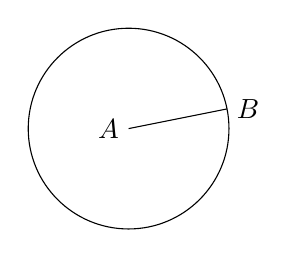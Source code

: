 \begin{tikzpicture}
  \coordinate[label=left:$A$]  (A) at (0,0);
  \coordinate[label=right:$B$] (B) at (1.25,0.25);
  \draw (A) -- (B);

  \draw (A) let
              \p1 = ($ (B) - (A) $)
            in
              circle ({veclen(\x1,\y1)});
\end{tikzpicture}
